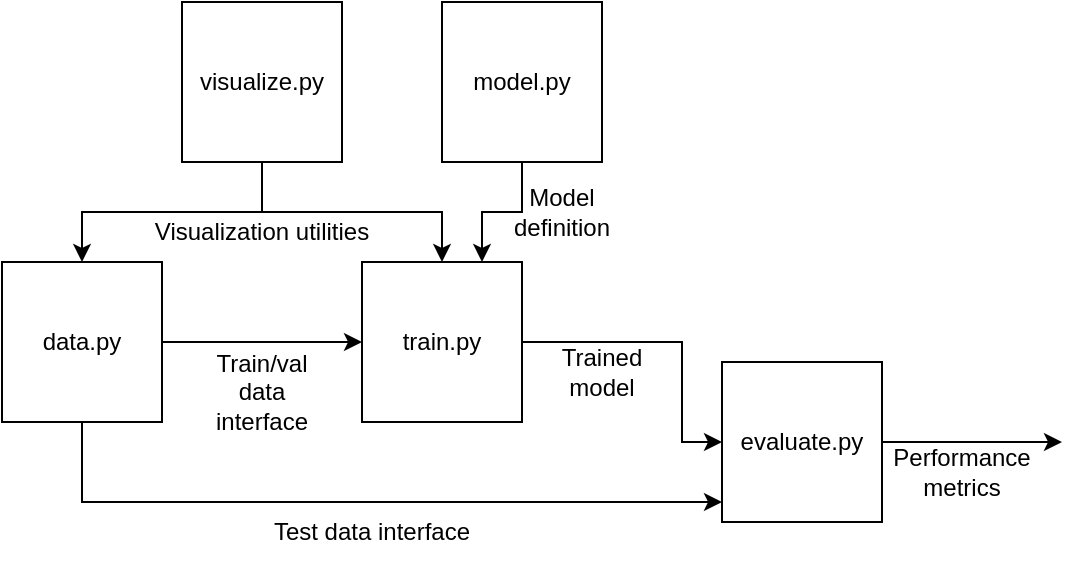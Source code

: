 <mxfile><diagram name="Page-1" id="rwsJieO8R-n18AtSXkyj"><mxGraphModel dx="620" dy="1322" grid="1" gridSize="10" guides="1" tooltips="1" connect="1" arrows="1" fold="1" page="1" pageScale="1" pageWidth="850" pageHeight="1100" math="0" shadow="0"><root><mxCell id="0"/><mxCell id="1" parent="0"/><mxCell id="c47Top_PWlbCqhHpMXBK-17" style="edgeStyle=orthogonalEdgeStyle;rounded=0;orthogonalLoop=1;jettySize=auto;html=1;exitX=1;exitY=0.5;exitDx=0;exitDy=0;" parent="1" source="c47Top_PWlbCqhHpMXBK-1" target="c47Top_PWlbCqhHpMXBK-3" edge="1"><mxGeometry relative="1" as="geometry"/></mxCell><mxCell id="c47Top_PWlbCqhHpMXBK-1" value="data.py" style="whiteSpace=wrap;html=1;aspect=fixed;" parent="1" vertex="1"><mxGeometry x="190" y="310" width="80" height="80" as="geometry"/></mxCell><mxCell id="c47Top_PWlbCqhHpMXBK-9" style="edgeStyle=orthogonalEdgeStyle;rounded=0;orthogonalLoop=1;jettySize=auto;html=1;exitX=0.5;exitY=1;exitDx=0;exitDy=0;entryX=0.5;entryY=0;entryDx=0;entryDy=0;" parent="1" source="c47Top_PWlbCqhHpMXBK-2" target="c47Top_PWlbCqhHpMXBK-1" edge="1"><mxGeometry relative="1" as="geometry"/></mxCell><mxCell id="c47Top_PWlbCqhHpMXBK-10" style="edgeStyle=orthogonalEdgeStyle;rounded=0;orthogonalLoop=1;jettySize=auto;html=1;exitX=0.5;exitY=1;exitDx=0;exitDy=0;entryX=0.5;entryY=0;entryDx=0;entryDy=0;" parent="1" source="c47Top_PWlbCqhHpMXBK-2" target="c47Top_PWlbCqhHpMXBK-3" edge="1"><mxGeometry relative="1" as="geometry"/></mxCell><mxCell id="c47Top_PWlbCqhHpMXBK-2" value="visualize.py" style="whiteSpace=wrap;html=1;aspect=fixed;" parent="1" vertex="1"><mxGeometry x="280" y="180" width="80" height="80" as="geometry"/></mxCell><mxCell id="c47Top_PWlbCqhHpMXBK-12" style="edgeStyle=orthogonalEdgeStyle;rounded=0;orthogonalLoop=1;jettySize=auto;html=1;exitX=1;exitY=0.5;exitDx=0;exitDy=0;" parent="1" source="c47Top_PWlbCqhHpMXBK-3" target="c47Top_PWlbCqhHpMXBK-5" edge="1"><mxGeometry relative="1" as="geometry"><Array as="points"><mxPoint x="530" y="350"/><mxPoint x="530" y="400"/></Array></mxGeometry></mxCell><mxCell id="c47Top_PWlbCqhHpMXBK-3" value="train&lt;span style=&quot;background-color: initial;&quot;&gt;.py&lt;/span&gt;" style="whiteSpace=wrap;html=1;aspect=fixed;" parent="1" vertex="1"><mxGeometry x="370" y="310" width="80" height="80" as="geometry"/></mxCell><mxCell id="6H3R4ut3GQv3XWEoVR4_-2" style="edgeStyle=orthogonalEdgeStyle;rounded=0;orthogonalLoop=1;jettySize=auto;html=1;exitX=1;exitY=0.5;exitDx=0;exitDy=0;" parent="1" source="c47Top_PWlbCqhHpMXBK-5" edge="1"><mxGeometry relative="1" as="geometry"><mxPoint x="720" y="400" as="targetPoint"/></mxGeometry></mxCell><mxCell id="c47Top_PWlbCqhHpMXBK-5" value="evaluate.py" style="whiteSpace=wrap;html=1;aspect=fixed;" parent="1" vertex="1"><mxGeometry x="550" y="360" width="80" height="80" as="geometry"/></mxCell><mxCell id="c47Top_PWlbCqhHpMXBK-14" value="Trained model" style="text;html=1;align=center;verticalAlign=middle;whiteSpace=wrap;rounded=0;" parent="1" vertex="1"><mxGeometry x="460" y="350" width="60" height="30" as="geometry"/></mxCell><mxCell id="c47Top_PWlbCqhHpMXBK-18" value="Train/val&lt;div&gt;data interface&lt;/div&gt;" style="text;html=1;align=center;verticalAlign=middle;whiteSpace=wrap;rounded=0;" parent="1" vertex="1"><mxGeometry x="290" y="360" width="60" height="30" as="geometry"/></mxCell><mxCell id="c47Top_PWlbCqhHpMXBK-23" value="Visualization utilities" style="text;html=1;align=center;verticalAlign=middle;whiteSpace=wrap;rounded=0;" parent="1" vertex="1"><mxGeometry x="265" y="280" width="110" height="30" as="geometry"/></mxCell><mxCell id="6H3R4ut3GQv3XWEoVR4_-3" value="Performance metrics" style="text;html=1;align=center;verticalAlign=middle;whiteSpace=wrap;rounded=0;" parent="1" vertex="1"><mxGeometry x="640" y="400" width="60" height="30" as="geometry"/></mxCell><mxCell id="6H3R4ut3GQv3XWEoVR4_-8" style="edgeStyle=orthogonalEdgeStyle;rounded=0;orthogonalLoop=1;jettySize=auto;html=1;exitX=0.5;exitY=1;exitDx=0;exitDy=0;entryX=0.75;entryY=0;entryDx=0;entryDy=0;" parent="1" source="6H3R4ut3GQv3XWEoVR4_-5" target="c47Top_PWlbCqhHpMXBK-3" edge="1"><mxGeometry relative="1" as="geometry"/></mxCell><mxCell id="6H3R4ut3GQv3XWEoVR4_-5" value="model.py" style="whiteSpace=wrap;html=1;aspect=fixed;" parent="1" vertex="1"><mxGeometry x="410" y="180" width="80" height="80" as="geometry"/></mxCell><mxCell id="6H3R4ut3GQv3XWEoVR4_-7" value="Model&lt;div&gt;definition&lt;/div&gt;" style="text;html=1;align=center;verticalAlign=middle;whiteSpace=wrap;rounded=0;" parent="1" vertex="1"><mxGeometry x="440" y="270" width="60" height="30" as="geometry"/></mxCell><mxCell id="6H3R4ut3GQv3XWEoVR4_-9" style="edgeStyle=orthogonalEdgeStyle;rounded=0;orthogonalLoop=1;jettySize=auto;html=1;exitX=0.5;exitY=1;exitDx=0;exitDy=0;entryX=0;entryY=0.875;entryDx=0;entryDy=0;entryPerimeter=0;" parent="1" source="c47Top_PWlbCqhHpMXBK-1" target="c47Top_PWlbCqhHpMXBK-5" edge="1"><mxGeometry relative="1" as="geometry"/></mxCell><mxCell id="6H3R4ut3GQv3XWEoVR4_-10" value="Test data interface" style="text;html=1;align=center;verticalAlign=middle;whiteSpace=wrap;rounded=0;" parent="1" vertex="1"><mxGeometry x="320" y="430" width="110" height="30" as="geometry"/></mxCell></root></mxGraphModel></diagram></mxfile>
